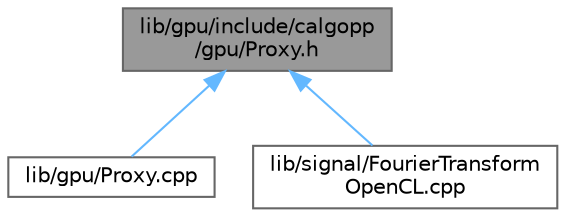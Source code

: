 digraph "lib/gpu/include/calgopp/gpu/Proxy.h"
{
 // LATEX_PDF_SIZE
  bgcolor="transparent";
  edge [fontname=Helvetica,fontsize=10,labelfontname=Helvetica,labelfontsize=10];
  node [fontname=Helvetica,fontsize=10,shape=box,height=0.2,width=0.4];
  Node1 [label="lib/gpu/include/calgopp\l/gpu/Proxy.h",height=0.2,width=0.4,color="gray40", fillcolor="grey60", style="filled", fontcolor="black",tooltip=" "];
  Node1 -> Node2 [dir="back",color="steelblue1",style="solid"];
  Node2 [label="lib/gpu/Proxy.cpp",height=0.2,width=0.4,color="grey40", fillcolor="white", style="filled",URL="$Proxy_8cpp.html",tooltip=" "];
  Node1 -> Node3 [dir="back",color="steelblue1",style="solid"];
  Node3 [label="lib/signal/FourierTransform\lOpenCL.cpp",height=0.2,width=0.4,color="grey40", fillcolor="white", style="filled",URL="$FourierTransformOpenCL_8cpp.html",tooltip=" "];
}
